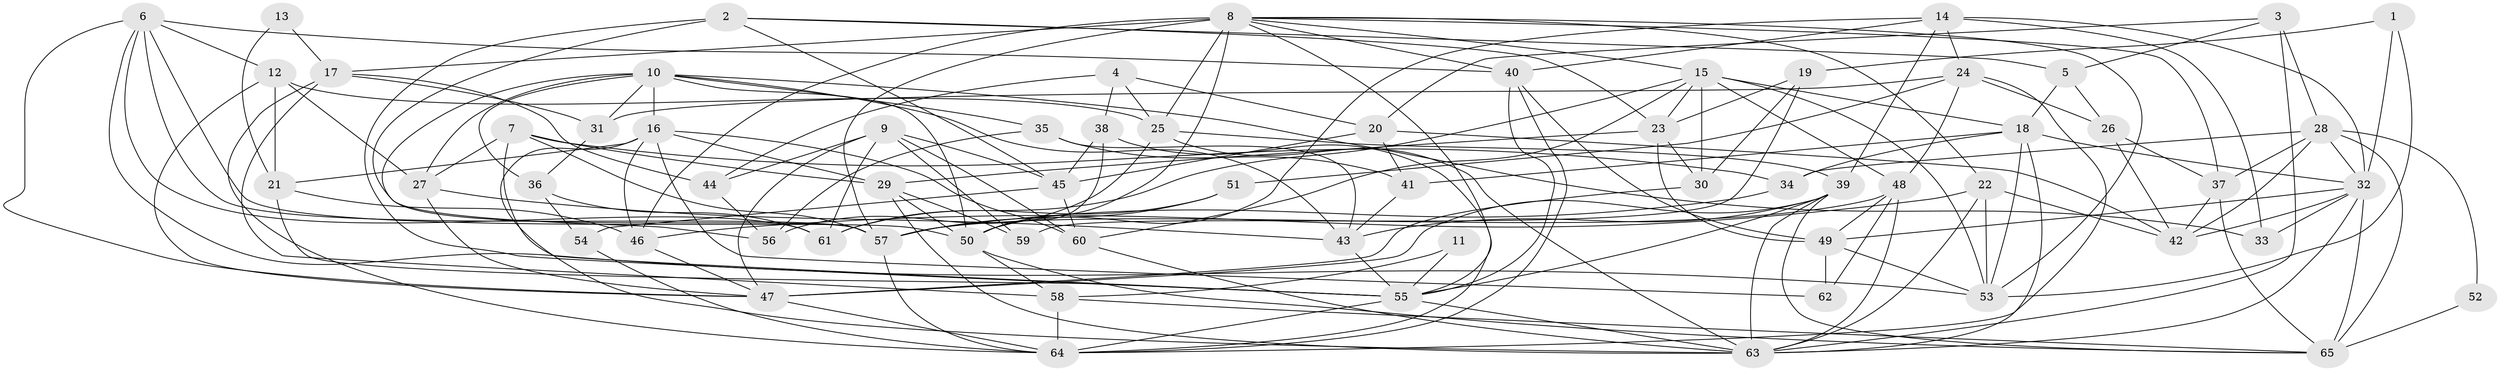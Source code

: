 // original degree distribution, {2: 0.13076923076923078, 4: 0.2692307692307692, 5: 0.24615384615384617, 3: 0.24615384615384617, 6: 0.06923076923076923, 7: 0.03076923076923077, 8: 0.007692307692307693}
// Generated by graph-tools (version 1.1) at 2025/37/03/04/25 23:37:02]
// undirected, 65 vertices, 179 edges
graph export_dot {
  node [color=gray90,style=filled];
  1;
  2;
  3;
  4;
  5;
  6;
  7;
  8;
  9;
  10;
  11;
  12;
  13;
  14;
  15;
  16;
  17;
  18;
  19;
  20;
  21;
  22;
  23;
  24;
  25;
  26;
  27;
  28;
  29;
  30;
  31;
  32;
  33;
  34;
  35;
  36;
  37;
  38;
  39;
  40;
  41;
  42;
  43;
  44;
  45;
  46;
  47;
  48;
  49;
  50;
  51;
  52;
  53;
  54;
  55;
  56;
  57;
  58;
  59;
  60;
  61;
  62;
  63;
  64;
  65;
  1 -- 19 [weight=1.0];
  1 -- 32 [weight=1.0];
  1 -- 53 [weight=1.0];
  2 -- 5 [weight=1.0];
  2 -- 23 [weight=1.0];
  2 -- 45 [weight=1.0];
  2 -- 55 [weight=1.0];
  2 -- 57 [weight=1.0];
  3 -- 5 [weight=1.0];
  3 -- 20 [weight=1.0];
  3 -- 28 [weight=2.0];
  3 -- 63 [weight=1.0];
  4 -- 20 [weight=1.0];
  4 -- 25 [weight=1.0];
  4 -- 38 [weight=1.0];
  4 -- 44 [weight=1.0];
  5 -- 18 [weight=1.0];
  5 -- 26 [weight=1.0];
  6 -- 12 [weight=1.0];
  6 -- 40 [weight=1.0];
  6 -- 47 [weight=1.0];
  6 -- 50 [weight=1.0];
  6 -- 53 [weight=1.0];
  6 -- 57 [weight=1.0];
  6 -- 61 [weight=1.0];
  7 -- 27 [weight=1.0];
  7 -- 29 [weight=2.0];
  7 -- 34 [weight=1.0];
  7 -- 55 [weight=1.0];
  7 -- 57 [weight=1.0];
  8 -- 15 [weight=1.0];
  8 -- 17 [weight=1.0];
  8 -- 22 [weight=1.0];
  8 -- 25 [weight=1.0];
  8 -- 37 [weight=2.0];
  8 -- 40 [weight=1.0];
  8 -- 46 [weight=2.0];
  8 -- 50 [weight=1.0];
  8 -- 53 [weight=1.0];
  8 -- 55 [weight=1.0];
  8 -- 57 [weight=3.0];
  9 -- 44 [weight=1.0];
  9 -- 45 [weight=2.0];
  9 -- 47 [weight=1.0];
  9 -- 59 [weight=1.0];
  9 -- 60 [weight=1.0];
  9 -- 61 [weight=1.0];
  10 -- 16 [weight=1.0];
  10 -- 27 [weight=1.0];
  10 -- 31 [weight=1.0];
  10 -- 33 [weight=1.0];
  10 -- 35 [weight=1.0];
  10 -- 36 [weight=1.0];
  10 -- 43 [weight=1.0];
  10 -- 50 [weight=1.0];
  10 -- 56 [weight=1.0];
  11 -- 55 [weight=1.0];
  11 -- 58 [weight=1.0];
  12 -- 21 [weight=1.0];
  12 -- 25 [weight=1.0];
  12 -- 27 [weight=1.0];
  12 -- 47 [weight=1.0];
  13 -- 17 [weight=1.0];
  13 -- 21 [weight=1.0];
  14 -- 24 [weight=1.0];
  14 -- 32 [weight=1.0];
  14 -- 33 [weight=1.0];
  14 -- 39 [weight=1.0];
  14 -- 40 [weight=1.0];
  14 -- 50 [weight=1.0];
  15 -- 18 [weight=1.0];
  15 -- 23 [weight=1.0];
  15 -- 30 [weight=1.0];
  15 -- 48 [weight=1.0];
  15 -- 53 [weight=1.0];
  15 -- 60 [weight=1.0];
  15 -- 61 [weight=1.0];
  16 -- 21 [weight=1.0];
  16 -- 29 [weight=1.0];
  16 -- 46 [weight=1.0];
  16 -- 60 [weight=2.0];
  16 -- 62 [weight=1.0];
  16 -- 63 [weight=1.0];
  17 -- 31 [weight=1.0];
  17 -- 44 [weight=1.0];
  17 -- 58 [weight=1.0];
  17 -- 64 [weight=1.0];
  18 -- 32 [weight=1.0];
  18 -- 34 [weight=1.0];
  18 -- 41 [weight=1.0];
  18 -- 53 [weight=1.0];
  18 -- 63 [weight=1.0];
  19 -- 23 [weight=1.0];
  19 -- 30 [weight=1.0];
  19 -- 59 [weight=1.0];
  20 -- 41 [weight=1.0];
  20 -- 42 [weight=1.0];
  20 -- 45 [weight=2.0];
  21 -- 46 [weight=1.0];
  21 -- 55 [weight=1.0];
  22 -- 42 [weight=1.0];
  22 -- 46 [weight=1.0];
  22 -- 53 [weight=1.0];
  22 -- 63 [weight=1.0];
  23 -- 29 [weight=1.0];
  23 -- 30 [weight=1.0];
  23 -- 49 [weight=1.0];
  24 -- 26 [weight=1.0];
  24 -- 31 [weight=1.0];
  24 -- 48 [weight=1.0];
  24 -- 51 [weight=1.0];
  24 -- 64 [weight=1.0];
  25 -- 39 [weight=1.0];
  25 -- 56 [weight=1.0];
  25 -- 63 [weight=1.0];
  26 -- 37 [weight=1.0];
  26 -- 42 [weight=1.0];
  27 -- 43 [weight=1.0];
  27 -- 47 [weight=1.0];
  28 -- 32 [weight=1.0];
  28 -- 34 [weight=1.0];
  28 -- 37 [weight=1.0];
  28 -- 42 [weight=1.0];
  28 -- 52 [weight=1.0];
  28 -- 65 [weight=1.0];
  29 -- 50 [weight=1.0];
  29 -- 59 [weight=1.0];
  29 -- 63 [weight=1.0];
  30 -- 47 [weight=3.0];
  31 -- 36 [weight=1.0];
  32 -- 33 [weight=2.0];
  32 -- 42 [weight=1.0];
  32 -- 49 [weight=1.0];
  32 -- 63 [weight=1.0];
  32 -- 65 [weight=1.0];
  34 -- 57 [weight=1.0];
  35 -- 41 [weight=1.0];
  35 -- 43 [weight=1.0];
  35 -- 56 [weight=1.0];
  36 -- 54 [weight=1.0];
  36 -- 61 [weight=1.0];
  37 -- 42 [weight=1.0];
  37 -- 65 [weight=1.0];
  38 -- 45 [weight=1.0];
  38 -- 50 [weight=1.0];
  38 -- 64 [weight=1.0];
  39 -- 43 [weight=1.0];
  39 -- 47 [weight=1.0];
  39 -- 55 [weight=1.0];
  39 -- 63 [weight=1.0];
  39 -- 65 [weight=1.0];
  40 -- 49 [weight=1.0];
  40 -- 55 [weight=1.0];
  40 -- 64 [weight=1.0];
  41 -- 43 [weight=1.0];
  43 -- 55 [weight=1.0];
  44 -- 56 [weight=1.0];
  45 -- 54 [weight=1.0];
  45 -- 60 [weight=1.0];
  46 -- 47 [weight=1.0];
  47 -- 64 [weight=1.0];
  48 -- 49 [weight=1.0];
  48 -- 57 [weight=1.0];
  48 -- 62 [weight=1.0];
  48 -- 63 [weight=1.0];
  49 -- 53 [weight=1.0];
  49 -- 62 [weight=1.0];
  50 -- 58 [weight=1.0];
  50 -- 65 [weight=1.0];
  51 -- 57 [weight=1.0];
  51 -- 61 [weight=1.0];
  52 -- 65 [weight=2.0];
  54 -- 64 [weight=1.0];
  55 -- 63 [weight=1.0];
  55 -- 64 [weight=1.0];
  57 -- 64 [weight=1.0];
  58 -- 64 [weight=1.0];
  58 -- 65 [weight=1.0];
  60 -- 63 [weight=1.0];
}
